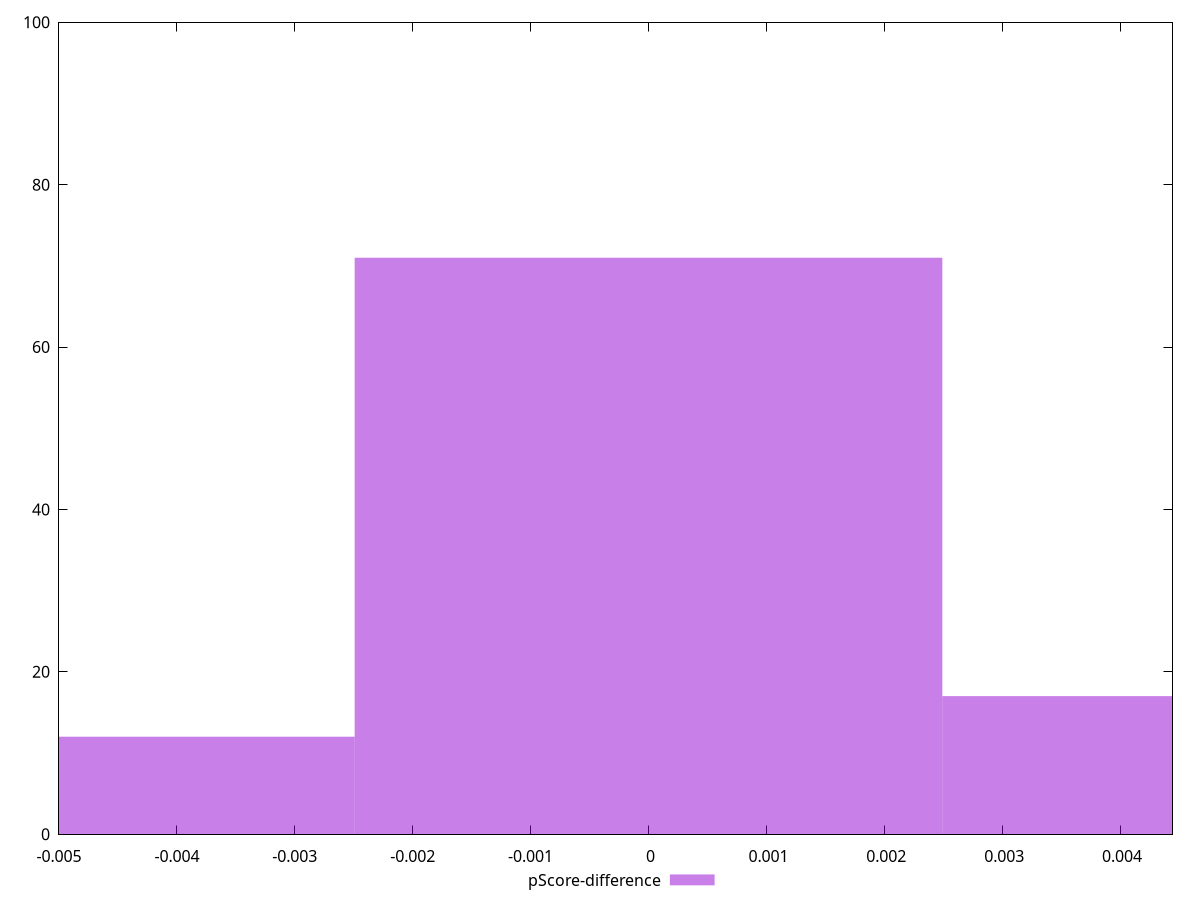 reset

$pScoreDifference <<EOF
0.004984462131841296 17
0 71
-0.004984462131841296 12
EOF

set key outside below
set boxwidth 0.004984462131841296
set xrange [-0.0050000000000000044:0.004444444444444473]
set yrange [0:100]
set trange [0:100]
set style fill transparent solid 0.5 noborder
set terminal svg size 640, 490 enhanced background rgb 'white'
set output "report_00015_2021-02-09T16-11-33.973Z/uses-http2/samples/pages/pScore-difference/histogram.svg"

plot $pScoreDifference title "pScore-difference" with boxes

reset
